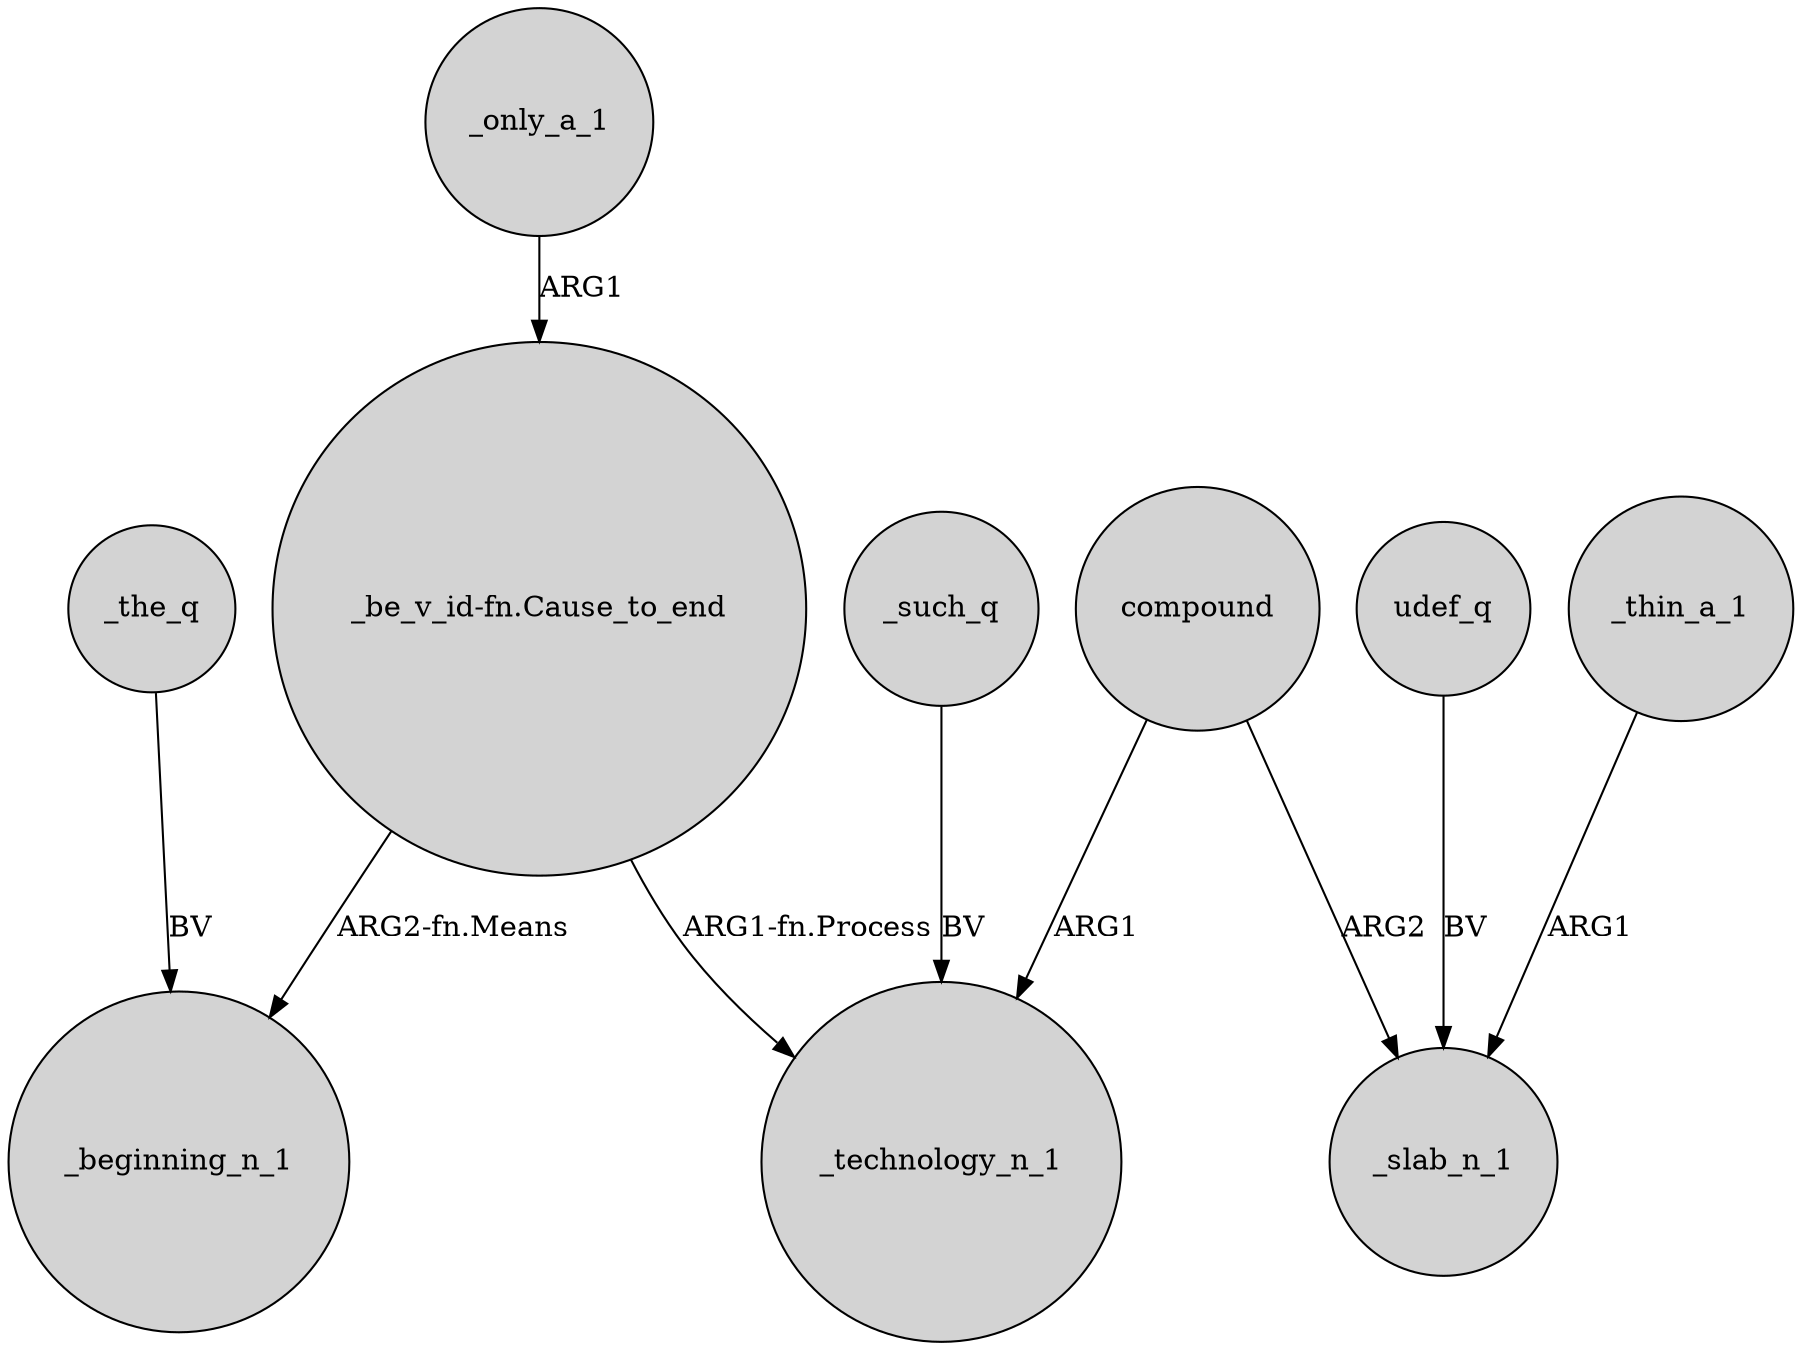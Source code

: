digraph {
	node [shape=circle style=filled]
	_the_q -> _beginning_n_1 [label=BV]
	compound -> _technology_n_1 [label=ARG1]
	_only_a_1 -> "_be_v_id-fn.Cause_to_end" [label=ARG1]
	_thin_a_1 -> _slab_n_1 [label=ARG1]
	compound -> _slab_n_1 [label=ARG2]
	udef_q -> _slab_n_1 [label=BV]
	_such_q -> _technology_n_1 [label=BV]
	"_be_v_id-fn.Cause_to_end" -> _technology_n_1 [label="ARG1-fn.Process"]
	"_be_v_id-fn.Cause_to_end" -> _beginning_n_1 [label="ARG2-fn.Means"]
}
